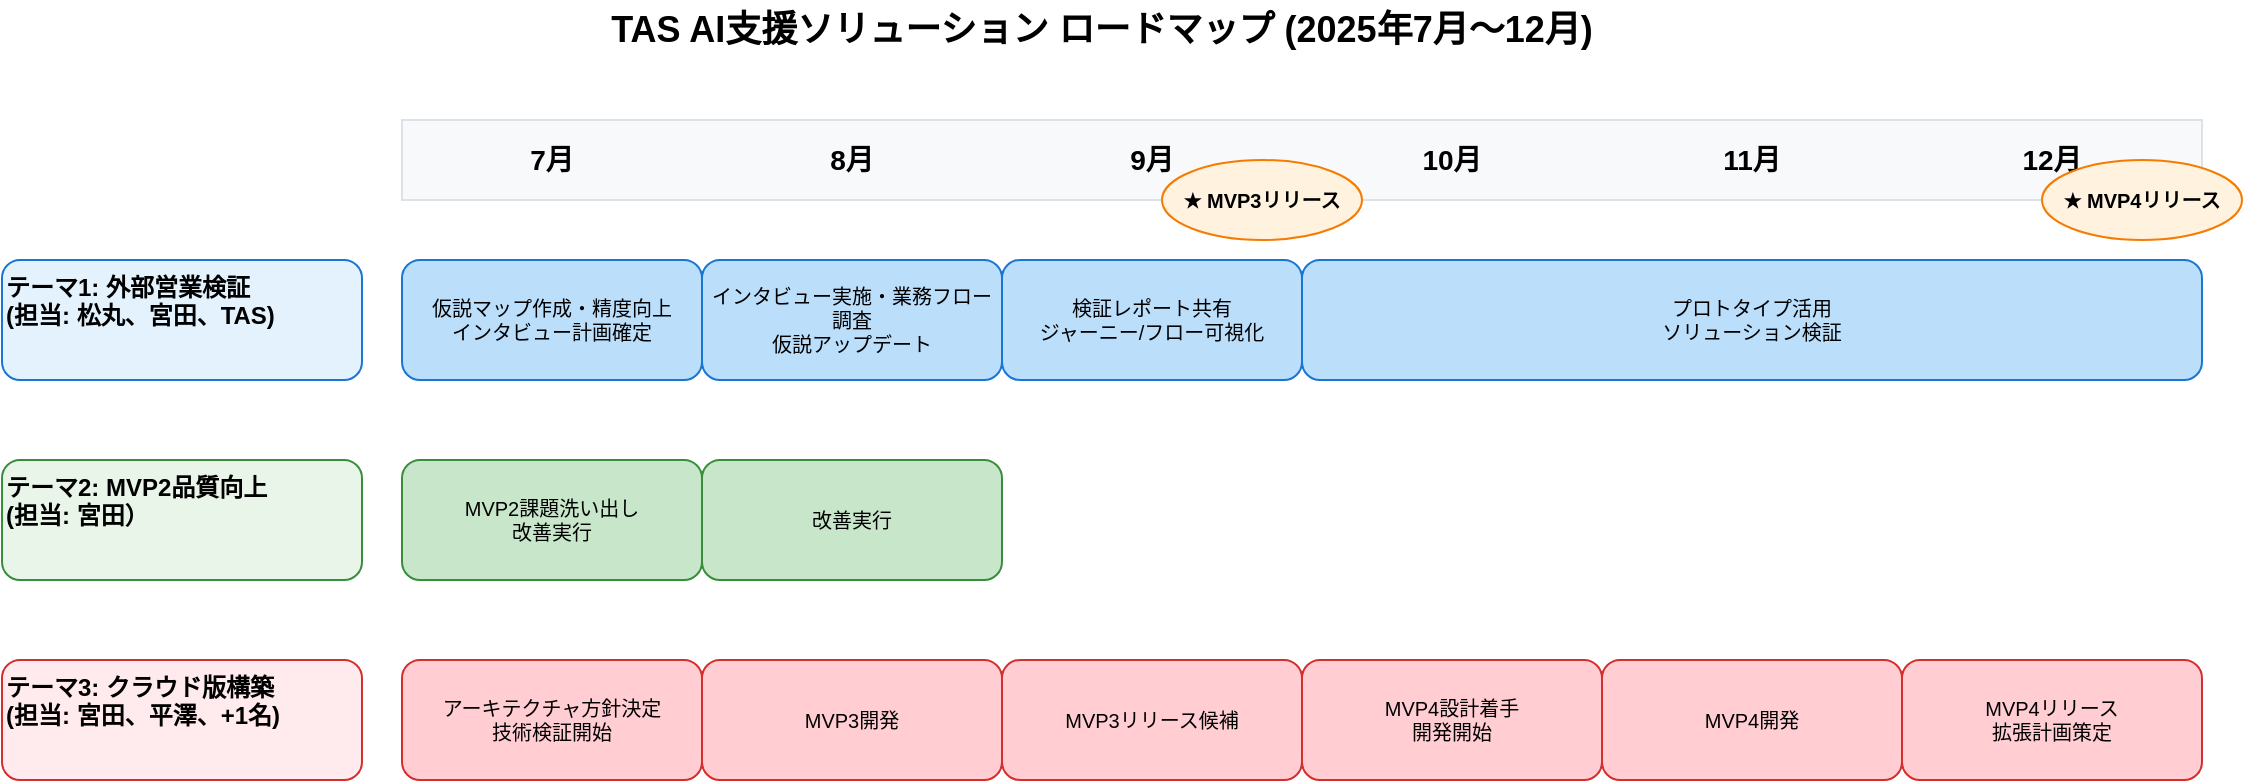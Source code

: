 <mxfile>
    <diagram name="TAS_Roadmap_2025" id="roadmap">
        <mxGraphModel dx="1243" dy="1423" grid="1" gridSize="10" guides="1" tooltips="1" connect="1" arrows="1" fold="1" page="1" pageScale="1" pageWidth="1200" pageHeight="800" math="0" shadow="0">
            <root>
                <mxCell id="0"/>
                <mxCell id="1" parent="0"/>
                <mxCell id="title" value="TAS AI支援ソリューション ロードマップ (2025年7月〜12月)" style="text;html=1;strokeColor=none;fillColor=none;align=center;verticalAlign=middle;whiteSpace=wrap;rounded=0;fontSize=18;fontStyle=1;" parent="1" vertex="1">
                    <mxGeometry x="300" y="20" width="600" height="30" as="geometry"/>
                </mxCell>
                <mxCell id="timeline_bg" value="" style="rounded=0;whiteSpace=wrap;html=1;fillColor=#f8f9fa;strokeColor=#dee2e6;" parent="1" vertex="1">
                    <mxGeometry x="250" y="80" width="900" height="40" as="geometry"/>
                </mxCell>
                <mxCell id="jul" value="7月" style="text;html=1;strokeColor=none;fillColor=none;align=center;verticalAlign=middle;whiteSpace=wrap;rounded=0;fontSize=14;fontStyle=1;" parent="1" vertex="1">
                    <mxGeometry x="250" y="85" width="150" height="30" as="geometry"/>
                </mxCell>
                <mxCell id="aug" value="8月" style="text;html=1;strokeColor=none;fillColor=none;align=center;verticalAlign=middle;whiteSpace=wrap;rounded=0;fontSize=14;fontStyle=1;" parent="1" vertex="1">
                    <mxGeometry x="400" y="85" width="150" height="30" as="geometry"/>
                </mxCell>
                <mxCell id="sep" value="9月" style="text;html=1;strokeColor=none;fillColor=none;align=center;verticalAlign=middle;whiteSpace=wrap;rounded=0;fontSize=14;fontStyle=1;" parent="1" vertex="1">
                    <mxGeometry x="550" y="85" width="150" height="30" as="geometry"/>
                </mxCell>
                <mxCell id="oct" value="10月" style="text;html=1;strokeColor=none;fillColor=none;align=center;verticalAlign=middle;whiteSpace=wrap;rounded=0;fontSize=14;fontStyle=1;" parent="1" vertex="1">
                    <mxGeometry x="700" y="85" width="150" height="30" as="geometry"/>
                </mxCell>
                <mxCell id="nov" value="11月" style="text;html=1;strokeColor=none;fillColor=none;align=center;verticalAlign=middle;whiteSpace=wrap;rounded=0;fontSize=14;fontStyle=1;" parent="1" vertex="1">
                    <mxGeometry x="850" y="85" width="150" height="30" as="geometry"/>
                </mxCell>
                <mxCell id="dec" value="12月" style="text;html=1;strokeColor=none;fillColor=none;align=center;verticalAlign=middle;whiteSpace=wrap;rounded=0;fontSize=14;fontStyle=1;" parent="1" vertex="1">
                    <mxGeometry x="1000" y="85" width="150" height="30" as="geometry"/>
                </mxCell>
                <mxCell id="theme1_label" value="テーマ1: 外部営業検証&lt;br&gt;(担当: 松丸、宮田、TAS)" style="rounded=1;whiteSpace=wrap;html=1;fillColor=#e3f2fd;strokeColor=#1976d2;fontSize=12;fontStyle=1;align=left;verticalAlign=top;" parent="1" vertex="1">
                    <mxGeometry x="50" y="150" width="180" height="60" as="geometry"/>
                </mxCell>
                <mxCell id="theme1_jul" value="仮説マップ作成・精度向上&lt;br&gt;インタビュー計画確定" style="rounded=1;whiteSpace=wrap;html=1;fillColor=#bbdefb;strokeColor=#1976d2;fontSize=10;" parent="1" vertex="1">
                    <mxGeometry x="250" y="150" width="150" height="60" as="geometry"/>
                </mxCell>
                <mxCell id="theme1_aug" value="インタビュー実施・業務フロー調査&lt;br&gt;仮説アップデート" style="rounded=1;whiteSpace=wrap;html=1;fillColor=#bbdefb;strokeColor=#1976d2;fontSize=10;" parent="1" vertex="1">
                    <mxGeometry x="400" y="150" width="150" height="60" as="geometry"/>
                </mxCell>
                <mxCell id="theme1_sep" value="検証レポート共有&lt;br&gt;ジャーニー/フロー可視化" style="rounded=1;whiteSpace=wrap;html=1;fillColor=#bbdefb;strokeColor=#1976d2;fontSize=10;" parent="1" vertex="1">
                    <mxGeometry x="550" y="150" width="150" height="60" as="geometry"/>
                </mxCell>
                <mxCell id="theme1_oct" value="プロトタイプ活用&lt;br&gt;ソリューション検証" style="rounded=1;whiteSpace=wrap;html=1;fillColor=#bbdefb;strokeColor=#1976d2;fontSize=10;" parent="1" vertex="1">
                    <mxGeometry x="700" y="150" width="450" height="60" as="geometry"/>
                </mxCell>
                <mxCell id="theme2_label" value="テーマ2: MVP2品質向上&lt;br&gt;(担当: 宮田）" style="rounded=1;whiteSpace=wrap;html=1;fillColor=#e8f5e8;strokeColor=#388e3c;fontSize=12;fontStyle=1;align=left;verticalAlign=top;" parent="1" vertex="1">
                    <mxGeometry x="50" y="250" width="180" height="60" as="geometry"/>
                </mxCell>
                <mxCell id="theme2_jul" value="MVP2課題洗い出し&lt;br&gt;&lt;span style=&quot;color: rgb(0, 0, 0);&quot;&gt;改善実行&lt;/span&gt;" style="rounded=1;whiteSpace=wrap;html=1;fillColor=#c8e6c9;strokeColor=#388e3c;fontSize=10;" parent="1" vertex="1">
                    <mxGeometry x="250" y="250" width="150" height="60" as="geometry"/>
                </mxCell>
                <mxCell id="theme2_aug" value="改善実行" style="rounded=1;whiteSpace=wrap;html=1;fillColor=#c8e6c9;strokeColor=#388e3c;fontSize=10;" parent="1" vertex="1">
                    <mxGeometry x="400" y="250" width="150" height="60" as="geometry"/>
                </mxCell>
                <mxCell id="theme3_label" value="テーマ3: クラウド版構築&lt;br&gt;(担当: 宮田、平澤、+1名)" style="rounded=1;whiteSpace=wrap;html=1;fillColor=#ffebee;strokeColor=#d32f2f;fontSize=12;fontStyle=1;align=left;verticalAlign=top;" parent="1" vertex="1">
                    <mxGeometry x="50" y="350" width="180" height="60" as="geometry"/>
                </mxCell>
                <mxCell id="theme3_jul" value="アーキテクチャ方針決定&lt;br&gt;技術検証開始" style="rounded=1;whiteSpace=wrap;html=1;fillColor=#ffcdd2;strokeColor=#d32f2f;fontSize=10;" parent="1" vertex="1">
                    <mxGeometry x="250" y="350" width="150" height="60" as="geometry"/>
                </mxCell>
                <mxCell id="theme3_aug" value="MVP3開発" style="rounded=1;whiteSpace=wrap;html=1;fillColor=#ffcdd2;strokeColor=#d32f2f;fontSize=10;" parent="1" vertex="1">
                    <mxGeometry x="400" y="350" width="150" height="60" as="geometry"/>
                </mxCell>
                <mxCell id="theme3_sep" value="MVP3リリース候補" style="rounded=1;whiteSpace=wrap;html=1;fillColor=#ffcdd2;strokeColor=#d32f2f;fontSize=10;" parent="1" vertex="1">
                    <mxGeometry x="550" y="350" width="150" height="60" as="geometry"/>
                </mxCell>
                <mxCell id="theme3_oct" value="MVP4設計着手&lt;br&gt;開発開始" style="rounded=1;whiteSpace=wrap;html=1;fillColor=#ffcdd2;strokeColor=#d32f2f;fontSize=10;" parent="1" vertex="1">
                    <mxGeometry x="700" y="350" width="150" height="60" as="geometry"/>
                </mxCell>
                <mxCell id="theme3_nov" value="MVP4開発" style="rounded=1;whiteSpace=wrap;html=1;fillColor=#ffcdd2;strokeColor=#d32f2f;fontSize=10;" parent="1" vertex="1">
                    <mxGeometry x="850" y="350" width="150" height="60" as="geometry"/>
                </mxCell>
                <mxCell id="theme3_dec" value="MVP4リリース&lt;br&gt;拡張計画策定" style="rounded=1;whiteSpace=wrap;html=1;fillColor=#ffcdd2;strokeColor=#d32f2f;fontSize=10;" parent="1" vertex="1">
                    <mxGeometry x="1000" y="350" width="150" height="60" as="geometry"/>
                </mxCell>
                <mxCell id="milestone2" value="★ MVP4リリース" style="ellipse;whiteSpace=wrap;html=1;fillColor=#fff3e0;strokeColor=#f57c00;fontSize=10;fontStyle=1;" parent="1" vertex="1">
                    <mxGeometry x="1070" y="100" width="100" height="40" as="geometry"/>
                </mxCell>
                <mxCell id="3" value="★ MVP3リリース" style="ellipse;whiteSpace=wrap;html=1;fillColor=#fff3e0;strokeColor=#f57c00;fontSize=10;fontStyle=1;" vertex="1" parent="1">
                    <mxGeometry x="630" y="100" width="100" height="40" as="geometry"/>
                </mxCell>
            </root>
        </mxGraphModel>
    </diagram>
</mxfile>